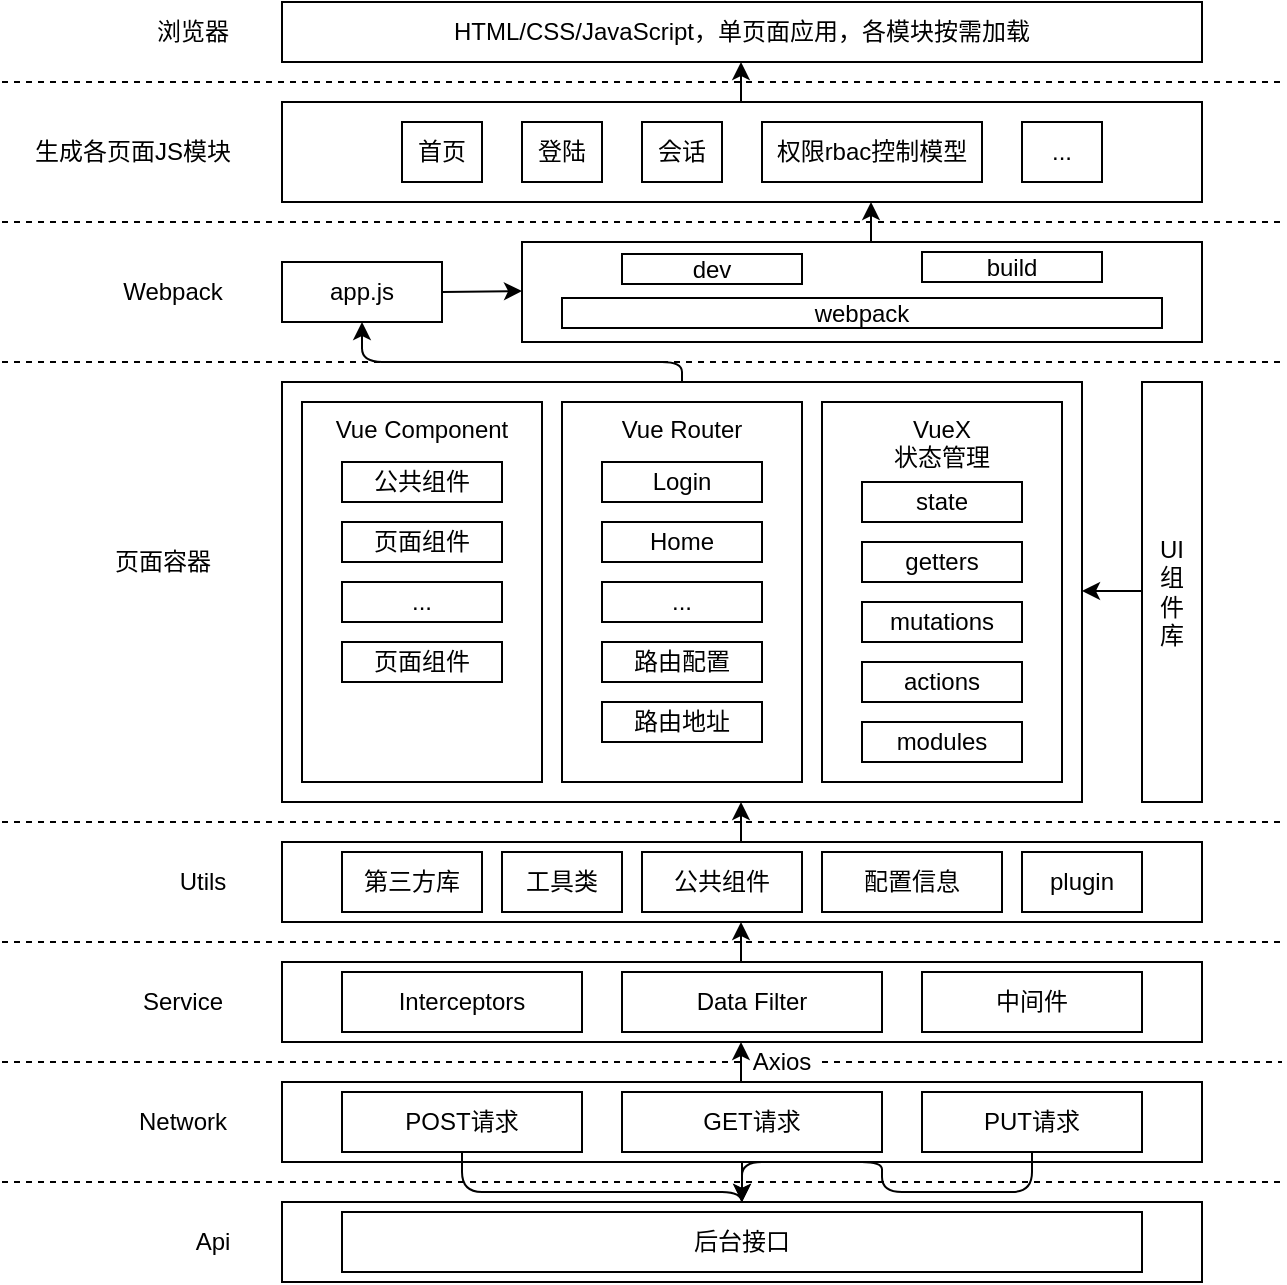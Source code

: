 <mxfile version="14.9.9" type="github">
  <diagram id="wFE0QG_FPsp0jaGvCLVb" name="vue架构图">
    <mxGraphModel dx="1186" dy="716" grid="1" gridSize="10" guides="1" tooltips="1" connect="1" arrows="1" fold="1" page="1" pageScale="1" pageWidth="850" pageHeight="1100" background="none" math="0" shadow="0">
      <root>
        <mxCell id="0" />
        <mxCell id="1" parent="0" />
        <mxCell id="2XtFPiY6KJdhCI9tfIKG-5" value="浏览器" style="text;html=1;align=center;verticalAlign=middle;resizable=0;points=[];autosize=1;strokeColor=none;" vertex="1" parent="1">
          <mxGeometry x="230" y="45" width="50" height="20" as="geometry" />
        </mxCell>
        <mxCell id="2XtFPiY6KJdhCI9tfIKG-6" value="HTML/CSS/JavaScript，单页面应用，各模块按需加载" style="whiteSpace=wrap;html=1;rounded=0;" vertex="1" parent="1">
          <mxGeometry x="300" y="40" width="460" height="30" as="geometry" />
        </mxCell>
        <mxCell id="2XtFPiY6KJdhCI9tfIKG-9" value="生成各页面JS模块" style="text;html=1;align=center;verticalAlign=middle;resizable=0;points=[];autosize=1;strokeColor=none;" vertex="1" parent="1">
          <mxGeometry x="170" y="105" width="110" height="20" as="geometry" />
        </mxCell>
        <mxCell id="2XtFPiY6KJdhCI9tfIKG-11" value="&lt;span style=&quot;color: rgba(0 , 0 , 0 , 0) ; font-family: monospace ; font-size: 0px&quot;&gt;%3CmxGraphModel%3E%3Croot%3E%3CmxCell%20id%3D%220%22%2F%3E%3CmxCell%20id%3D%221%22%20parent%3D%220%22%2F%3E%3CmxCell%20id%3D%222%22%20value%3D%22%E9%A6%96%E9%A1%B5%22%20style%3D%22rounded%3D1%3BwhiteSpace%3Dwrap%3Bhtml%3D1%3B%22%20vertex%3D%221%22%20parent%3D%221%22%3E%3CmxGeometry%20x%3D%22300%22%20y%3D%22100%22%20width%3D%2240%22%20height%3D%2225%22%20as%3D%22geometry%22%2F%3E%3C%2FmxCell%3E%3C%2Froot%3E%3C%2FmxGraphModel%3E&lt;/span&gt;" style="whiteSpace=wrap;html=1;rounded=0;" vertex="1" parent="1">
          <mxGeometry x="300" y="90" width="460" height="50" as="geometry" />
        </mxCell>
        <mxCell id="2XtFPiY6KJdhCI9tfIKG-12" value="首页" style="rounded=0;whiteSpace=wrap;html=1;" vertex="1" parent="1">
          <mxGeometry x="360" y="100" width="40" height="30" as="geometry" />
        </mxCell>
        <mxCell id="2XtFPiY6KJdhCI9tfIKG-13" value="登陆" style="rounded=0;whiteSpace=wrap;html=1;" vertex="1" parent="1">
          <mxGeometry x="420" y="100" width="40" height="30" as="geometry" />
        </mxCell>
        <mxCell id="2XtFPiY6KJdhCI9tfIKG-14" value="会话" style="rounded=0;whiteSpace=wrap;html=1;" vertex="1" parent="1">
          <mxGeometry x="480" y="100" width="40" height="30" as="geometry" />
        </mxCell>
        <mxCell id="2XtFPiY6KJdhCI9tfIKG-15" value="权限rbac控制模型" style="rounded=0;whiteSpace=wrap;html=1;" vertex="1" parent="1">
          <mxGeometry x="540" y="100" width="110" height="30" as="geometry" />
        </mxCell>
        <mxCell id="2XtFPiY6KJdhCI9tfIKG-16" value="..." style="rounded=0;whiteSpace=wrap;html=1;" vertex="1" parent="1">
          <mxGeometry x="670" y="100" width="40" height="30" as="geometry" />
        </mxCell>
        <mxCell id="2XtFPiY6KJdhCI9tfIKG-22" value="" style="endArrow=none;dashed=1;html=1;" edge="1" parent="1">
          <mxGeometry width="50" height="50" relative="1" as="geometry">
            <mxPoint x="160" y="150" as="sourcePoint" />
            <mxPoint x="800" y="150" as="targetPoint" />
          </mxGeometry>
        </mxCell>
        <mxCell id="2XtFPiY6KJdhCI9tfIKG-23" value="" style="endArrow=none;dashed=1;html=1;" edge="1" parent="1">
          <mxGeometry width="50" height="50" relative="1" as="geometry">
            <mxPoint x="160" y="80" as="sourcePoint" />
            <mxPoint x="800" y="80" as="targetPoint" />
          </mxGeometry>
        </mxCell>
        <mxCell id="2XtFPiY6KJdhCI9tfIKG-26" value="Webpack" style="text;html=1;align=center;verticalAlign=middle;resizable=0;points=[];autosize=1;strokeColor=none;" vertex="1" parent="1">
          <mxGeometry x="210" y="175" width="70" height="20" as="geometry" />
        </mxCell>
        <mxCell id="2XtFPiY6KJdhCI9tfIKG-27" value="app.js" style="rounded=0;whiteSpace=wrap;html=1;" vertex="1" parent="1">
          <mxGeometry x="300" y="170" width="80" height="30" as="geometry" />
        </mxCell>
        <mxCell id="2XtFPiY6KJdhCI9tfIKG-28" value="" style="rounded=0;whiteSpace=wrap;html=1;" vertex="1" parent="1">
          <mxGeometry x="420" y="160" width="340" height="50" as="geometry" />
        </mxCell>
        <mxCell id="2XtFPiY6KJdhCI9tfIKG-29" value="dev" style="rounded=0;whiteSpace=wrap;html=1;" vertex="1" parent="1">
          <mxGeometry x="470" y="166" width="90" height="15" as="geometry" />
        </mxCell>
        <mxCell id="2XtFPiY6KJdhCI9tfIKG-35" value="" style="endArrow=classic;html=1;exitX=1;exitY=0.5;exitDx=0;exitDy=0;" edge="1" parent="1" source="2XtFPiY6KJdhCI9tfIKG-27">
          <mxGeometry width="50" height="50" relative="1" as="geometry">
            <mxPoint x="390" y="184.5" as="sourcePoint" />
            <mxPoint x="420" y="184.5" as="targetPoint" />
          </mxGeometry>
        </mxCell>
        <mxCell id="2XtFPiY6KJdhCI9tfIKG-37" value="&lt;span&gt;build&lt;/span&gt;" style="rounded=0;whiteSpace=wrap;html=1;" vertex="1" parent="1">
          <mxGeometry x="620" y="165" width="90" height="15" as="geometry" />
        </mxCell>
        <mxCell id="2XtFPiY6KJdhCI9tfIKG-39" value="webpack" style="rounded=0;whiteSpace=wrap;html=1;" vertex="1" parent="1">
          <mxGeometry x="440" y="188" width="300" height="15" as="geometry" />
        </mxCell>
        <mxCell id="2XtFPiY6KJdhCI9tfIKG-41" value="" style="endArrow=none;dashed=1;html=1;" edge="1" parent="1">
          <mxGeometry width="50" height="50" relative="1" as="geometry">
            <mxPoint x="160" y="220" as="sourcePoint" />
            <mxPoint x="800" y="220" as="targetPoint" />
          </mxGeometry>
        </mxCell>
        <mxCell id="2XtFPiY6KJdhCI9tfIKG-42" value="" style="endArrow=classic;html=1;" edge="1" parent="1">
          <mxGeometry width="50" height="50" relative="1" as="geometry">
            <mxPoint x="594.5" y="160" as="sourcePoint" />
            <mxPoint x="594.5" y="140" as="targetPoint" />
          </mxGeometry>
        </mxCell>
        <mxCell id="2XtFPiY6KJdhCI9tfIKG-46" value="" style="endArrow=classic;html=1;" edge="1" parent="1">
          <mxGeometry width="50" height="50" relative="1" as="geometry">
            <mxPoint x="529.5" y="90" as="sourcePoint" />
            <mxPoint x="529.5" y="70" as="targetPoint" />
          </mxGeometry>
        </mxCell>
        <mxCell id="2XtFPiY6KJdhCI9tfIKG-48" value="页面容器" style="text;html=1;align=center;verticalAlign=middle;resizable=0;points=[];autosize=1;strokeColor=none;" vertex="1" parent="1">
          <mxGeometry x="210" y="310" width="60" height="20" as="geometry" />
        </mxCell>
        <mxCell id="2XtFPiY6KJdhCI9tfIKG-78" style="edgeStyle=orthogonalEdgeStyle;rounded=1;orthogonalLoop=1;jettySize=auto;html=1;entryX=0.5;entryY=1;entryDx=0;entryDy=0;" edge="1" parent="1" source="2XtFPiY6KJdhCI9tfIKG-49" target="2XtFPiY6KJdhCI9tfIKG-27">
          <mxGeometry relative="1" as="geometry">
            <Array as="points">
              <mxPoint x="500" y="220" />
              <mxPoint x="340" y="220" />
            </Array>
          </mxGeometry>
        </mxCell>
        <mxCell id="2XtFPiY6KJdhCI9tfIKG-49" value="" style="rounded=0;whiteSpace=wrap;html=1;glass=0;shadow=0;sketch=0;" vertex="1" parent="1">
          <mxGeometry x="300" y="230" width="400" height="210" as="geometry" />
        </mxCell>
        <mxCell id="2XtFPiY6KJdhCI9tfIKG-50" value="UI&lt;br&gt;组&lt;br&gt;件&lt;br&gt;库" style="rounded=0;whiteSpace=wrap;html=1;shadow=0;glass=0;sketch=0;" vertex="1" parent="1">
          <mxGeometry x="730" y="230" width="30" height="210" as="geometry" />
        </mxCell>
        <mxCell id="2XtFPiY6KJdhCI9tfIKG-51" value="&lt;div&gt;&lt;span&gt;Vue Component&lt;/span&gt;&lt;/div&gt;" style="rounded=0;whiteSpace=wrap;html=1;shadow=0;glass=0;sketch=0;align=center;horizontal=1;verticalAlign=top;" vertex="1" parent="1">
          <mxGeometry x="310" y="240" width="120" height="190" as="geometry" />
        </mxCell>
        <mxCell id="2XtFPiY6KJdhCI9tfIKG-52" value="公共组件" style="rounded=0;whiteSpace=wrap;html=1;shadow=0;glass=0;sketch=0;" vertex="1" parent="1">
          <mxGeometry x="330" y="270" width="80" height="20" as="geometry" />
        </mxCell>
        <mxCell id="2XtFPiY6KJdhCI9tfIKG-54" value="页面组件" style="rounded=0;whiteSpace=wrap;html=1;shadow=0;glass=0;sketch=0;" vertex="1" parent="1">
          <mxGeometry x="330" y="300" width="80" height="20" as="geometry" />
        </mxCell>
        <mxCell id="2XtFPiY6KJdhCI9tfIKG-55" value="..." style="rounded=0;whiteSpace=wrap;html=1;shadow=0;glass=0;sketch=0;" vertex="1" parent="1">
          <mxGeometry x="330" y="330" width="80" height="20" as="geometry" />
        </mxCell>
        <mxCell id="2XtFPiY6KJdhCI9tfIKG-56" value="页面组件" style="rounded=0;whiteSpace=wrap;html=1;shadow=0;glass=0;sketch=0;" vertex="1" parent="1">
          <mxGeometry x="330" y="360" width="80" height="20" as="geometry" />
        </mxCell>
        <mxCell id="2XtFPiY6KJdhCI9tfIKG-58" value="&lt;div&gt;&lt;span&gt;Vue Router&lt;/span&gt;&lt;/div&gt;" style="rounded=0;whiteSpace=wrap;html=1;shadow=0;glass=0;sketch=0;align=center;horizontal=1;verticalAlign=top;" vertex="1" parent="1">
          <mxGeometry x="440" y="240" width="120" height="190" as="geometry" />
        </mxCell>
        <mxCell id="2XtFPiY6KJdhCI9tfIKG-59" value="Login" style="rounded=0;whiteSpace=wrap;html=1;shadow=0;glass=0;sketch=0;" vertex="1" parent="1">
          <mxGeometry x="460" y="270" width="80" height="20" as="geometry" />
        </mxCell>
        <mxCell id="2XtFPiY6KJdhCI9tfIKG-60" value="Home" style="rounded=0;whiteSpace=wrap;html=1;shadow=0;glass=0;sketch=0;" vertex="1" parent="1">
          <mxGeometry x="460" y="300" width="80" height="20" as="geometry" />
        </mxCell>
        <mxCell id="2XtFPiY6KJdhCI9tfIKG-61" value="路由地址" style="rounded=0;whiteSpace=wrap;html=1;shadow=0;glass=0;sketch=0;" vertex="1" parent="1">
          <mxGeometry x="460" y="390" width="80" height="20" as="geometry" />
        </mxCell>
        <mxCell id="2XtFPiY6KJdhCI9tfIKG-62" value="..." style="rounded=0;whiteSpace=wrap;html=1;shadow=0;glass=0;sketch=0;" vertex="1" parent="1">
          <mxGeometry x="460" y="330" width="80" height="20" as="geometry" />
        </mxCell>
        <mxCell id="2XtFPiY6KJdhCI9tfIKG-63" value="路由配置" style="rounded=0;whiteSpace=wrap;html=1;shadow=0;glass=0;sketch=0;" vertex="1" parent="1">
          <mxGeometry x="460" y="360" width="80" height="20" as="geometry" />
        </mxCell>
        <mxCell id="2XtFPiY6KJdhCI9tfIKG-66" value="&lt;div&gt;&lt;span&gt;VueX&lt;/span&gt;&lt;/div&gt;&lt;div&gt;状态管理&lt;/div&gt;" style="rounded=0;whiteSpace=wrap;html=1;shadow=0;glass=0;sketch=0;align=center;horizontal=1;verticalAlign=top;" vertex="1" parent="1">
          <mxGeometry x="570" y="240" width="120" height="190" as="geometry" />
        </mxCell>
        <mxCell id="2XtFPiY6KJdhCI9tfIKG-67" value="state" style="rounded=0;whiteSpace=wrap;html=1;shadow=0;glass=0;sketch=0;" vertex="1" parent="1">
          <mxGeometry x="590" y="280" width="80" height="20" as="geometry" />
        </mxCell>
        <mxCell id="2XtFPiY6KJdhCI9tfIKG-68" value="&lt;div&gt;getters&lt;br&gt;&lt;/div&gt;" style="rounded=0;whiteSpace=wrap;html=1;shadow=0;glass=0;sketch=0;" vertex="1" parent="1">
          <mxGeometry x="590" y="310" width="80" height="20" as="geometry" />
        </mxCell>
        <mxCell id="2XtFPiY6KJdhCI9tfIKG-69" value="&lt;div&gt;mutations&lt;br&gt;&lt;/div&gt;" style="rounded=0;whiteSpace=wrap;html=1;shadow=0;glass=0;sketch=0;" vertex="1" parent="1">
          <mxGeometry x="590" y="340" width="80" height="20" as="geometry" />
        </mxCell>
        <mxCell id="2XtFPiY6KJdhCI9tfIKG-70" value="&lt;div&gt;actions&lt;br&gt;&lt;/div&gt;" style="rounded=0;whiteSpace=wrap;html=1;shadow=0;glass=0;sketch=0;" vertex="1" parent="1">
          <mxGeometry x="590" y="370" width="80" height="20" as="geometry" />
        </mxCell>
        <mxCell id="2XtFPiY6KJdhCI9tfIKG-71" value="&lt;div&gt;modules&lt;br&gt;&lt;/div&gt;" style="rounded=0;whiteSpace=wrap;html=1;shadow=0;glass=0;sketch=0;" vertex="1" parent="1">
          <mxGeometry x="590" y="400" width="80" height="20" as="geometry" />
        </mxCell>
        <mxCell id="2XtFPiY6KJdhCI9tfIKG-74" value="" style="endArrow=none;dashed=1;html=1;" edge="1" parent="1">
          <mxGeometry width="50" height="50" relative="1" as="geometry">
            <mxPoint x="160" y="450" as="sourcePoint" />
            <mxPoint x="800" y="450" as="targetPoint" />
          </mxGeometry>
        </mxCell>
        <mxCell id="2XtFPiY6KJdhCI9tfIKG-75" value="" style="endArrow=classic;html=1;" edge="1" parent="1">
          <mxGeometry width="50" height="50" relative="1" as="geometry">
            <mxPoint x="730" y="334.5" as="sourcePoint" />
            <mxPoint x="700" y="334.5" as="targetPoint" />
          </mxGeometry>
        </mxCell>
        <mxCell id="2XtFPiY6KJdhCI9tfIKG-79" value="Utils" style="text;html=1;align=center;verticalAlign=middle;resizable=0;points=[];autosize=1;strokeColor=none;" vertex="1" parent="1">
          <mxGeometry x="240" y="470" width="40" height="20" as="geometry" />
        </mxCell>
        <mxCell id="2XtFPiY6KJdhCI9tfIKG-80" value="" style="rounded=0;whiteSpace=wrap;html=1;shadow=0;glass=0;sketch=0;align=center;verticalAlign=top;" vertex="1" parent="1">
          <mxGeometry x="300" y="460" width="460" height="40" as="geometry" />
        </mxCell>
        <mxCell id="2XtFPiY6KJdhCI9tfIKG-82" value="第三方库" style="rounded=0;whiteSpace=wrap;html=1;" vertex="1" parent="1">
          <mxGeometry x="330" y="465" width="70" height="30" as="geometry" />
        </mxCell>
        <mxCell id="2XtFPiY6KJdhCI9tfIKG-83" value="工具类" style="rounded=0;whiteSpace=wrap;html=1;" vertex="1" parent="1">
          <mxGeometry x="410" y="465" width="60" height="30" as="geometry" />
        </mxCell>
        <mxCell id="2XtFPiY6KJdhCI9tfIKG-84" value="公共组件" style="rounded=0;whiteSpace=wrap;html=1;" vertex="1" parent="1">
          <mxGeometry x="480" y="465" width="80" height="30" as="geometry" />
        </mxCell>
        <mxCell id="2XtFPiY6KJdhCI9tfIKG-85" value="配置信息" style="rounded=0;whiteSpace=wrap;html=1;" vertex="1" parent="1">
          <mxGeometry x="570" y="465" width="90" height="30" as="geometry" />
        </mxCell>
        <mxCell id="2XtFPiY6KJdhCI9tfIKG-86" value="plugin" style="rounded=0;whiteSpace=wrap;html=1;" vertex="1" parent="1">
          <mxGeometry x="670" y="465" width="60" height="30" as="geometry" />
        </mxCell>
        <mxCell id="2XtFPiY6KJdhCI9tfIKG-87" value="" style="endArrow=none;dashed=1;html=1;" edge="1" parent="1">
          <mxGeometry width="50" height="50" relative="1" as="geometry">
            <mxPoint x="160" y="510" as="sourcePoint" />
            <mxPoint x="800" y="510" as="targetPoint" />
          </mxGeometry>
        </mxCell>
        <mxCell id="2XtFPiY6KJdhCI9tfIKG-88" value="" style="endArrow=classic;html=1;" edge="1" parent="1">
          <mxGeometry width="50" height="50" relative="1" as="geometry">
            <mxPoint x="529.5" y="460" as="sourcePoint" />
            <mxPoint x="529.5" y="440" as="targetPoint" />
          </mxGeometry>
        </mxCell>
        <mxCell id="2XtFPiY6KJdhCI9tfIKG-89" value="Service" style="text;html=1;align=center;verticalAlign=middle;resizable=0;points=[];autosize=1;strokeColor=none;" vertex="1" parent="1">
          <mxGeometry x="220" y="530" width="60" height="20" as="geometry" />
        </mxCell>
        <UserObject label="" id="2XtFPiY6KJdhCI9tfIKG-90">
          <mxCell style="rounded=0;whiteSpace=wrap;html=1;shadow=0;glass=0;sketch=0;align=center;verticalAlign=top;" vertex="1" parent="1">
            <mxGeometry x="300" y="520" width="460" height="40" as="geometry" />
          </mxCell>
        </UserObject>
        <mxCell id="2XtFPiY6KJdhCI9tfIKG-91" value="Interceptors" style="rounded=0;whiteSpace=wrap;html=1;" vertex="1" parent="1">
          <mxGeometry x="330" y="525" width="120" height="30" as="geometry" />
        </mxCell>
        <mxCell id="2XtFPiY6KJdhCI9tfIKG-92" value="Data Filter" style="rounded=0;whiteSpace=wrap;html=1;" vertex="1" parent="1">
          <mxGeometry x="470" y="525" width="130" height="30" as="geometry" />
        </mxCell>
        <mxCell id="2XtFPiY6KJdhCI9tfIKG-93" value="中间件" style="rounded=0;whiteSpace=wrap;html=1;" vertex="1" parent="1">
          <mxGeometry x="620" y="525" width="110" height="30" as="geometry" />
        </mxCell>
        <mxCell id="2XtFPiY6KJdhCI9tfIKG-94" value="" style="endArrow=none;dashed=1;html=1;startArrow=none;" edge="1" parent="1" source="2XtFPiY6KJdhCI9tfIKG-103">
          <mxGeometry width="50" height="50" relative="1" as="geometry">
            <mxPoint x="160" y="570" as="sourcePoint" />
            <mxPoint x="800" y="570" as="targetPoint" />
          </mxGeometry>
        </mxCell>
        <mxCell id="2XtFPiY6KJdhCI9tfIKG-95" value="" style="endArrow=classic;html=1;" edge="1" parent="1">
          <mxGeometry width="50" height="50" relative="1" as="geometry">
            <mxPoint x="529.5" y="520" as="sourcePoint" />
            <mxPoint x="529.5" y="500" as="targetPoint" />
          </mxGeometry>
        </mxCell>
        <mxCell id="2XtFPiY6KJdhCI9tfIKG-96" value="Network" style="text;html=1;align=center;verticalAlign=middle;resizable=0;points=[];autosize=1;strokeColor=none;" vertex="1" parent="1">
          <mxGeometry x="220" y="590" width="60" height="20" as="geometry" />
        </mxCell>
        <mxCell id="2XtFPiY6KJdhCI9tfIKG-111" style="edgeStyle=orthogonalEdgeStyle;rounded=1;orthogonalLoop=1;jettySize=auto;html=1;exitX=0.5;exitY=1;exitDx=0;exitDy=0;entryX=0.5;entryY=0;entryDx=0;entryDy=0;" edge="1" parent="1" source="2XtFPiY6KJdhCI9tfIKG-97" target="2XtFPiY6KJdhCI9tfIKG-107">
          <mxGeometry relative="1" as="geometry" />
        </mxCell>
        <mxCell id="2XtFPiY6KJdhCI9tfIKG-97" value="" style="rounded=0;whiteSpace=wrap;html=1;shadow=0;glass=0;sketch=0;align=center;verticalAlign=top;" vertex="1" parent="1">
          <mxGeometry x="300" y="580" width="460" height="40" as="geometry" />
        </mxCell>
        <mxCell id="2XtFPiY6KJdhCI9tfIKG-110" style="edgeStyle=orthogonalEdgeStyle;rounded=1;orthogonalLoop=1;jettySize=auto;html=1;exitX=0.5;exitY=1;exitDx=0;exitDy=0;entryX=0.288;entryY=0.033;entryDx=0;entryDy=0;entryPerimeter=0;" edge="1" parent="1" source="2XtFPiY6KJdhCI9tfIKG-98" target="2XtFPiY6KJdhCI9tfIKG-108">
          <mxGeometry relative="1" as="geometry">
            <Array as="points">
              <mxPoint x="390" y="635" />
              <mxPoint x="530" y="635" />
              <mxPoint x="530" y="646" />
            </Array>
          </mxGeometry>
        </mxCell>
        <mxCell id="2XtFPiY6KJdhCI9tfIKG-98" value="POST请求" style="rounded=0;whiteSpace=wrap;html=1;" vertex="1" parent="1">
          <mxGeometry x="330" y="585" width="120" height="30" as="geometry" />
        </mxCell>
        <mxCell id="2XtFPiY6KJdhCI9tfIKG-99" value="GET请求" style="rounded=0;whiteSpace=wrap;html=1;" vertex="1" parent="1">
          <mxGeometry x="470" y="585" width="130" height="30" as="geometry" />
        </mxCell>
        <mxCell id="2XtFPiY6KJdhCI9tfIKG-112" style="edgeStyle=orthogonalEdgeStyle;rounded=1;orthogonalLoop=1;jettySize=auto;html=1;exitX=0.5;exitY=1;exitDx=0;exitDy=0;entryX=0.5;entryY=0;entryDx=0;entryDy=0;" edge="1" parent="1" source="2XtFPiY6KJdhCI9tfIKG-100" target="2XtFPiY6KJdhCI9tfIKG-107">
          <mxGeometry relative="1" as="geometry">
            <mxPoint x="600" y="630" as="targetPoint" />
          </mxGeometry>
        </mxCell>
        <mxCell id="2XtFPiY6KJdhCI9tfIKG-100" value="PUT请求" style="rounded=0;whiteSpace=wrap;html=1;" vertex="1" parent="1">
          <mxGeometry x="620" y="585" width="110" height="30" as="geometry" />
        </mxCell>
        <mxCell id="2XtFPiY6KJdhCI9tfIKG-101" value="" style="endArrow=none;dashed=1;html=1;" edge="1" parent="1">
          <mxGeometry width="50" height="50" relative="1" as="geometry">
            <mxPoint x="160" y="630" as="sourcePoint" />
            <mxPoint x="800" y="630" as="targetPoint" />
          </mxGeometry>
        </mxCell>
        <mxCell id="2XtFPiY6KJdhCI9tfIKG-102" value="" style="endArrow=classic;html=1;" edge="1" parent="1">
          <mxGeometry width="50" height="50" relative="1" as="geometry">
            <mxPoint x="529.5" y="580" as="sourcePoint" />
            <mxPoint x="529.5" y="560" as="targetPoint" />
          </mxGeometry>
        </mxCell>
        <mxCell id="2XtFPiY6KJdhCI9tfIKG-103" value="Axios" style="text;html=1;strokeColor=none;fillColor=none;align=center;verticalAlign=middle;whiteSpace=wrap;rounded=0;shadow=0;glass=0;sketch=0;" vertex="1" parent="1">
          <mxGeometry x="530" y="560" width="40" height="20" as="geometry" />
        </mxCell>
        <mxCell id="2XtFPiY6KJdhCI9tfIKG-105" value="" style="endArrow=none;dashed=1;html=1;" edge="1" parent="1" target="2XtFPiY6KJdhCI9tfIKG-103">
          <mxGeometry width="50" height="50" relative="1" as="geometry">
            <mxPoint x="160" y="570" as="sourcePoint" />
            <mxPoint x="800" y="570" as="targetPoint" />
          </mxGeometry>
        </mxCell>
        <mxCell id="2XtFPiY6KJdhCI9tfIKG-106" value="Api" style="text;html=1;align=center;verticalAlign=middle;resizable=0;points=[];autosize=1;strokeColor=none;" vertex="1" parent="1">
          <mxGeometry x="250" y="650" width="30" height="20" as="geometry" />
        </mxCell>
        <mxCell id="2XtFPiY6KJdhCI9tfIKG-107" value="" style="rounded=0;whiteSpace=wrap;html=1;shadow=0;glass=0;sketch=0;align=center;verticalAlign=top;" vertex="1" parent="1">
          <mxGeometry x="300" y="640" width="460" height="40" as="geometry" />
        </mxCell>
        <mxCell id="2XtFPiY6KJdhCI9tfIKG-108" value="后台接口" style="rounded=0;whiteSpace=wrap;html=1;" vertex="1" parent="1">
          <mxGeometry x="330" y="645" width="400" height="30" as="geometry" />
        </mxCell>
      </root>
    </mxGraphModel>
  </diagram>
</mxfile>

